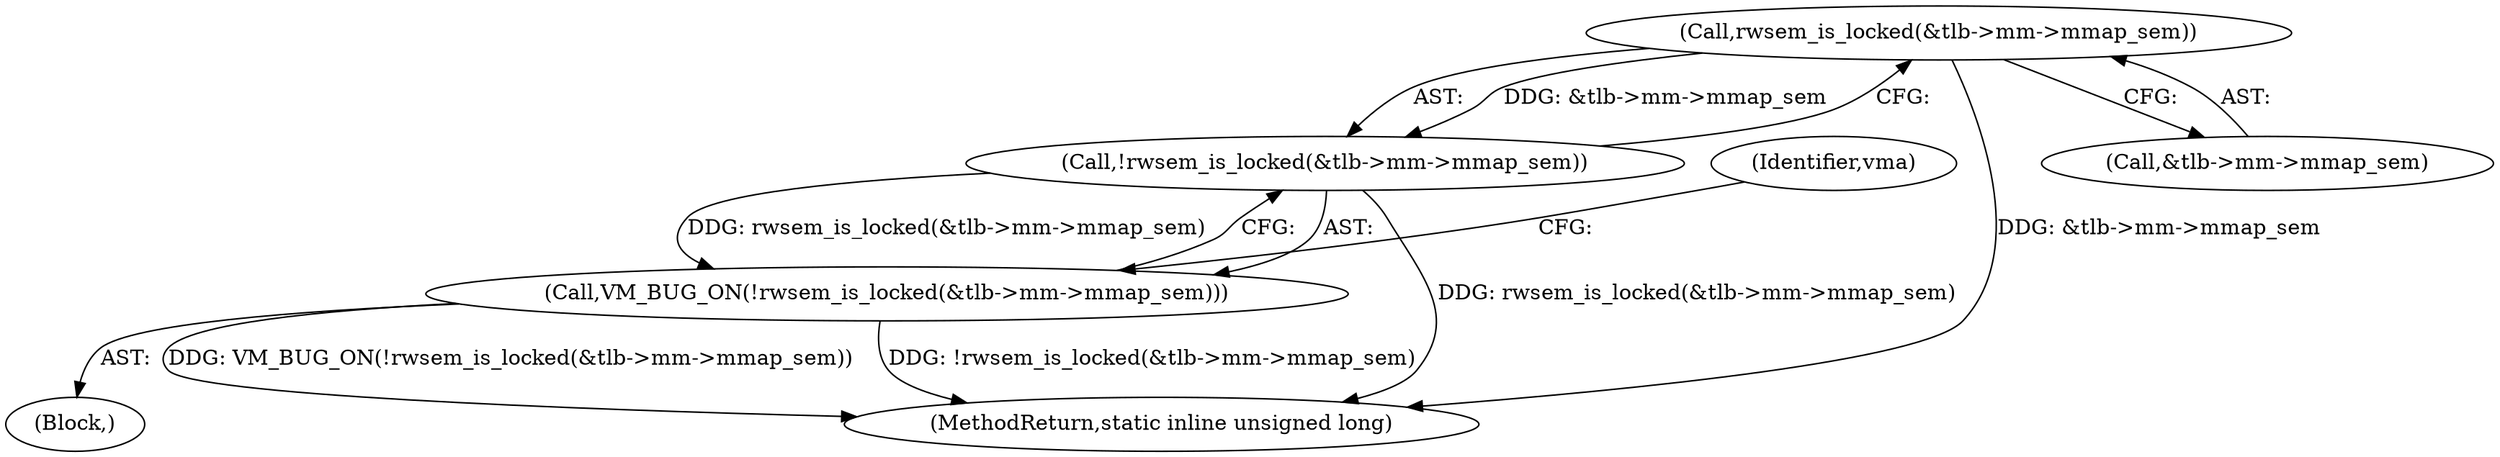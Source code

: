 digraph "0_linux_4a1d704194a441bf83c636004a479e01360ec850_6@pointer" {
"1000138" [label="(Call,rwsem_is_locked(&tlb->mm->mmap_sem))"];
"1000137" [label="(Call,!rwsem_is_locked(&tlb->mm->mmap_sem))"];
"1000136" [label="(Call,VM_BUG_ON(!rwsem_is_locked(&tlb->mm->mmap_sem)))"];
"1000135" [label="(Block,)"];
"1000137" [label="(Call,!rwsem_is_locked(&tlb->mm->mmap_sem))"];
"1000147" [label="(Identifier,vma)"];
"1000139" [label="(Call,&tlb->mm->mmap_sem)"];
"1000185" [label="(MethodReturn,static inline unsigned long)"];
"1000138" [label="(Call,rwsem_is_locked(&tlb->mm->mmap_sem))"];
"1000136" [label="(Call,VM_BUG_ON(!rwsem_is_locked(&tlb->mm->mmap_sem)))"];
"1000138" -> "1000137"  [label="AST: "];
"1000138" -> "1000139"  [label="CFG: "];
"1000139" -> "1000138"  [label="AST: "];
"1000137" -> "1000138"  [label="CFG: "];
"1000138" -> "1000185"  [label="DDG: &tlb->mm->mmap_sem"];
"1000138" -> "1000137"  [label="DDG: &tlb->mm->mmap_sem"];
"1000137" -> "1000136"  [label="AST: "];
"1000136" -> "1000137"  [label="CFG: "];
"1000137" -> "1000185"  [label="DDG: rwsem_is_locked(&tlb->mm->mmap_sem)"];
"1000137" -> "1000136"  [label="DDG: rwsem_is_locked(&tlb->mm->mmap_sem)"];
"1000136" -> "1000135"  [label="AST: "];
"1000147" -> "1000136"  [label="CFG: "];
"1000136" -> "1000185"  [label="DDG: VM_BUG_ON(!rwsem_is_locked(&tlb->mm->mmap_sem))"];
"1000136" -> "1000185"  [label="DDG: !rwsem_is_locked(&tlb->mm->mmap_sem)"];
}
